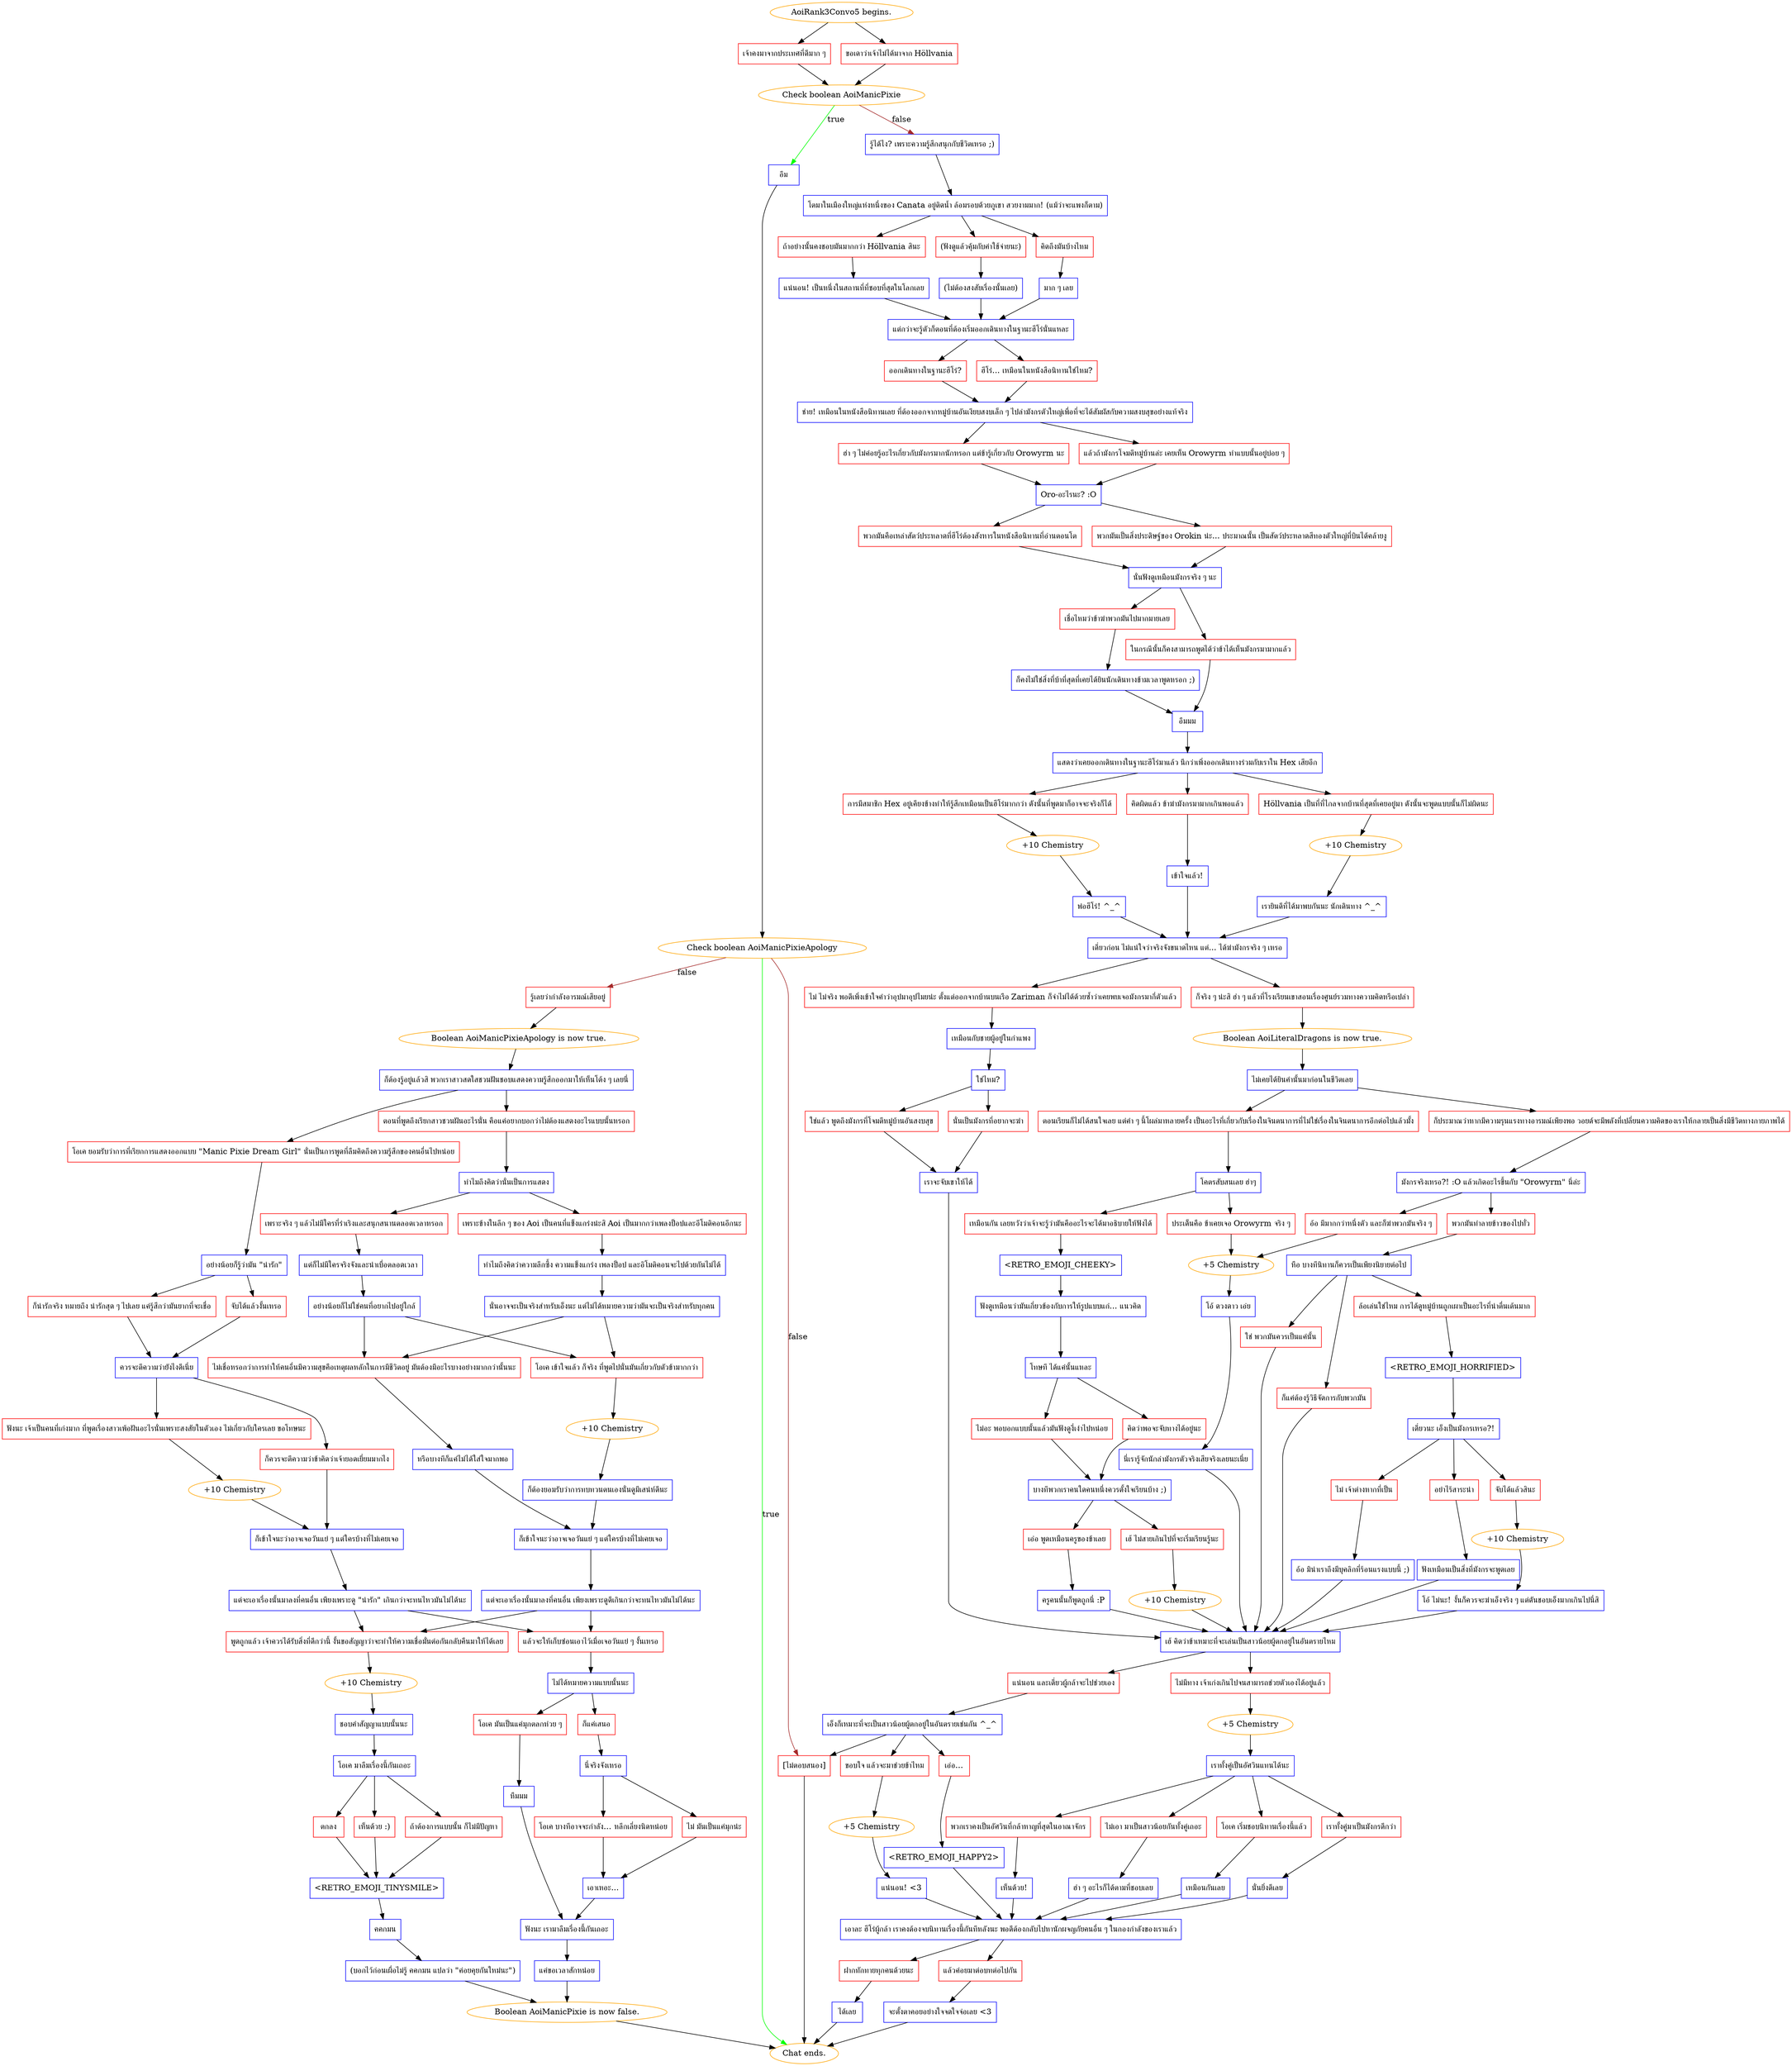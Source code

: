 digraph {
	"AoiRank3Convo5 begins." [color=orange];
		"AoiRank3Convo5 begins." -> j2365496726;
		"AoiRank3Convo5 begins." -> j1368398353;
	j2365496726 [label="เจ้าคงมาจากประเทศที่ดีมาก ๆ",shape=box,color=red];
		j2365496726 -> j2671432348;
	j1368398353 [label="ขอเดาว่าเจ้าไม่ได้มาจาก Höllvania",shape=box,color=red];
		j1368398353 -> j2671432348;
	j2671432348 [label="Check boolean AoiManicPixie",color=orange];
		j2671432348 -> j2543973180 [label=true,color=green];
		j2671432348 -> j1253786709 [label=false,color=brown];
	j2543973180 [label="อืม",shape=box,color=blue];
		j2543973180 -> j2415931465;
	j1253786709 [label="รู้ได้ไง? เพราะความรู้สึกสนุกกับชีวิตเหรอ ;)",shape=box,color=blue];
		j1253786709 -> j2155818255;
	j2415931465 [label="Check boolean AoiManicPixieApology",color=orange];
		j2415931465 -> "Chat ends." [label=true,color=green];
		j2415931465 -> j2496582510 [label=false,color=brown];
		j2415931465 -> j186718899 [label=false,color=brown];
	j2155818255 [label="โตมาในเมืองใหญ่แห่งหนึ่งของ Canata อยู่ติดน้ำ ล้อมรอบด้วยภูเขา สวยงามมาก! (แม้ว่าจะแพงก็ตาม)",shape=box,color=blue];
		j2155818255 -> j4242677629;
		j2155818255 -> j268461632;
		j2155818255 -> j479059207;
	"Chat ends." [color=orange];
	j2496582510 [label="รู้เลยว่ากำลังอารมณ์เสียอยู่",shape=box,color=red];
		j2496582510 -> j1961801107;
	j186718899 [label="[ไม่ตอบสนอง]",shape=box,color=red];
		j186718899 -> "Chat ends.";
	j4242677629 [label="คิดถึงมันบ้างไหม",shape=box,color=red];
		j4242677629 -> j4000281440;
	j268461632 [label="ถ้าอย่างนั้นคงชอบมันมากกว่า Höllvania สินะ",shape=box,color=red];
		j268461632 -> j1135700838;
	j479059207 [label="(ฟังดูแล้วคุ้มกับค่าใช้จ่ายนะ)",shape=box,color=red];
		j479059207 -> j1487133638;
	j1961801107 [label="Boolean AoiManicPixieApology is now true.",color=orange];
		j1961801107 -> j720092190;
	j4000281440 [label="มาก ๆ เลย",shape=box,color=blue];
		j4000281440 -> j4222839751;
	j1135700838 [label="แน่นอน! เป็นหนึ่งในสถานที่ที่ชอบที่สุดในโลกเลย",shape=box,color=blue];
		j1135700838 -> j4222839751;
	j1487133638 [label="(ไม่ต้องสงสัยเรื่องนั้นเลย)",shape=box,color=blue];
		j1487133638 -> j4222839751;
	j720092190 [label="ก็ต้องรู้อยู่แล้วสิ พวกเราสาวสดใสชวนฝันชอบแสดงความรู้สึกออกมาให้เห็นโต้ง ๆ เลยนี่",shape=box,color=blue];
		j720092190 -> j3362152462;
		j720092190 -> j3886201065;
	j4222839751 [label="แต่กว่าจะรู้ตัวก็ตอนที่ต้องเริ่มออกเดินทางในฐานะฮีโร่นั่นแหละ",shape=box,color=blue];
		j4222839751 -> j381063011;
		j4222839751 -> j3536307957;
	j3362152462 [label="โอเค ยอมรับว่าการที่เรียกการแสดงออกแบบ \"Manic Pixie Dream Girl\" นั่นเป็นการพูดที่ลืมคิดถึงความรู้สึกของคนอื่นไปหน่อย",shape=box,color=red];
		j3362152462 -> j634038848;
	j3886201065 [label="ตอนที่พูดถึงเรียกสาวชวนฝันอะไรนั่น คือแค่อยากบอกว่าไม่ต้องแสดงอะไรแบบนั้นหรอก",shape=box,color=red];
		j3886201065 -> j3514920255;
	j381063011 [label="ออกเดินทางในฐานะฮีโร่?",shape=box,color=red];
		j381063011 -> j389735685;
	j3536307957 [label="ฮีโร่... เหมือนในหนังสือนิทานใช่ไหม?",shape=box,color=red];
		j3536307957 -> j389735685;
	j634038848 [label="อย่างน้อยก็รู้ว่ามัน \"น่ารัก\"",shape=box,color=blue];
		j634038848 -> j118972096;
		j634038848 -> j4247602732;
	j3514920255 [label="ทำไมถึงคิดว่านั่นเป็นการแสดง",shape=box,color=blue];
		j3514920255 -> j3567945384;
		j3514920255 -> j2654058761;
	j389735685 [label="ช่าย! เหมือนในหนังสือนิทานเลย ที่ต้องออกจากหมู่บ้านอันเงียบสงบเล็ก ๆ ไปล่ามังกรตัวใหญ่เพื่อที่จะได้สัมผัสกับความสงบสุขอย่างแท้จริง",shape=box,color=blue];
		j389735685 -> j1530428351;
		j389735685 -> j3226042220;
	j118972096 [label="ก็น่ารักจริง หมายถึง น่ารักสุด ๆ ไปเลย แค่รู้สึกว่ามันยากที่จะเชื่อ",shape=box,color=red];
		j118972096 -> j3943311273;
	j4247602732 [label="จับได้แล้วงั้นเหรอ",shape=box,color=red];
		j4247602732 -> j3943311273;
	j3567945384 [label="เพราะจริง ๆ แล้วไม่มีใครที่ร่าเริงและสนุกสนานตลอดเวลาหรอก",shape=box,color=red];
		j3567945384 -> j3150861087;
	j2654058761 [label="เพราะข้างในลึก ๆ ของ Aoi เป็นคนที่แข็งแกร่งน่ะสิ Aoi เป็นมากกว่าเพลงป็อปและอีโมติคอนอีกนะ",shape=box,color=red];
		j2654058761 -> j2257728880;
	j1530428351 [label="ฮ่า ๆ ไม่ค่อยรู้อะไรเกี่ยวกับมังกรมากนักหรอก แต่ข้ารู้เกี่ยวกับ Orowyrm นะ",shape=box,color=red];
		j1530428351 -> j3568040019;
	j3226042220 [label="แล้วถ้ามังกรโจมตีหมู่บ้านล่ะ เคยเห็น Orowyrm ทำแบบนั้นอยู่บ่อย ๆ",shape=box,color=red];
		j3226042220 -> j3568040019;
	j3943311273 [label="ควรจะตีความว่ายังไงดีเนี่ย",shape=box,color=blue];
		j3943311273 -> j1795502339;
		j3943311273 -> j2740866087;
	j3150861087 [label="แต่ก็ไม่มีใครจริงจังและน่าเบื่อตลอดเวลา",shape=box,color=blue];
		j3150861087 -> j3438521186;
	j2257728880 [label="ทำไมถึงคิดว่าความลึกซึ้ง ความแข็งแกร่ง เพลงป็อป และอิโมติคอนจะไปด้วยกันไม่ได้",shape=box,color=blue];
		j2257728880 -> j1649603191;
	j3568040019 [label="Oro-อะไรนะ? :O",shape=box,color=blue];
		j3568040019 -> j3150567459;
		j3568040019 -> j3139136856;
	j1795502339 [label="ฟังนะ เจ้าเป็นคนที่เก่งมาก ที่พูดเรื่องสาวเพ้อฝันอะไรนั่นเพราะสงสัยในตัวเอง ไม่เกี่ยวกับใครเลย ขอโทษนะ",shape=box,color=red];
		j1795502339 -> j3532834032;
	j2740866087 [label="ก็ควรจะตีความว่าข้าคิดว่าเจ้ายอดเยี่ยมมากไง",shape=box,color=red];
		j2740866087 -> j985879328;
	j3438521186 [label="อย่างน้อยก็ไม่ใช่คนที่อยากไปอยู่ใกล้",shape=box,color=blue];
		j3438521186 -> j3571731709;
		j3438521186 -> j2580391032;
	j1649603191 [label="นั่นอาจจะเป็นจริงสำหรับเอ็งนะ แต่ไม่ได้หมายความว่ามันจะเป็นจริงสำหรับทุกคน",shape=box,color=blue];
		j1649603191 -> j2580391032;
		j1649603191 -> j3571731709;
	j3150567459 [label="พวกมันคือเหล่าสัตว์ประหลาดที่ฮีโร่ต้องสังหารในหนังสือนิทานที่อ่านตอนโต",shape=box,color=red];
		j3150567459 -> j3188523673;
	j3139136856 [label="พวกมันเป็นสิ่งประดิษฐ์ของ Orokin น่ะ... ประมาณนั้น เป็นสัตว์ประหลาดสีทองตัวใหญ่ที่บินได้คล้ายงู",shape=box,color=red];
		j3139136856 -> j3188523673;
	j3532834032 [label="+10 Chemistry",color=orange];
		j3532834032 -> j985879328;
	j985879328 [label="ก็เข้าใจนะว่าอาจเจอวันแย่ ๆ แต่ใครบ้างที่ไม่เคยเจอ",shape=box,color=blue];
		j985879328 -> j2383937027;
	j3571731709 [label="ไม่เชื่อหรอกว่าการทำให้คนอื่นมีความสุขคือเหตุผลหลักในการมีชีวิตอยู่ มันต้องมีอะไรบางอย่างมากกว่านั้นนะ",shape=box,color=red];
		j3571731709 -> j25817302;
	j2580391032 [label="โอเค เข้าใจแล้ว ก็จริง ที่พูดไปนั่นมันเกี่ยวกับตัวข้ามากกว่า",shape=box,color=red];
		j2580391032 -> j2577815506;
	j3188523673 [label="นั่นฟังดูเหมือนมังกรจริง ๆ นะ",shape=box,color=blue];
		j3188523673 -> j989098170;
		j3188523673 -> j218831431;
	j2383937027 [label="แต่จะเอาเรื่องนั้นมาลงที่คนอื่น เพียงเพราะดู \"น่ารัก\" เกินกว่าจะทนไหวมันไม่ได้นะ",shape=box,color=blue];
		j2383937027 -> j1793712163;
		j2383937027 -> j2906364611;
	j25817302 [label="หรือบางทีก็แค่ไม่ได้ใส่ใจมากพอ",shape=box,color=blue];
		j25817302 -> j3280878214;
	j2577815506 [label="+10 Chemistry",color=orange];
		j2577815506 -> j2720468757;
	j989098170 [label="เชื่อไหมว่าข้าฆ่าพวกมันไปมากมายเลย",shape=box,color=red];
		j989098170 -> j184566468;
	j218831431 [label="ในกรณีนั้นก็คงสามารถพูดได้ว่าข้าได้เห็นมังกรมามากแล้ว",shape=box,color=red];
		j218831431 -> j2106989840;
	j1793712163 [label="พูดถูกแล้ว เจ้าควรได้รับสิ่งที่ดีกว่านี้ งั้นขอสัญญาว่าจะทำให้ความเชื่อมั่นต่อกันกลับคืนมาให้ได้เลย",shape=box,color=red];
		j1793712163 -> j1016730053;
	j2906364611 [label="แล้วจะให้เก็บซ่อนเอาไว้เมื่อเจอวันแย่ ๆ งั้นเหรอ",shape=box,color=red];
		j2906364611 -> j2537825439;
	j3280878214 [label="ก็เข้าใจนะว่าอาจเจอวันแย่ ๆ แต่ใครบ้างที่ไม่เคยเจอ",shape=box,color=blue];
		j3280878214 -> j2215820566;
	j2720468757 [label="ก็ต้องยอมรับว่าการทบทวนตนเองนั่นดูมีเสน่ห์ดีนะ",shape=box,color=blue];
		j2720468757 -> j3280878214;
	j184566468 [label="ก็คงไม่ใช่สิ่งที่บ้าที่สุดที่เคยได้ยินนักเดินทางข้ามเวลาพูดหรอก ;)",shape=box,color=blue];
		j184566468 -> j2106989840;
	j2106989840 [label="อืมมม",shape=box,color=blue];
		j2106989840 -> j2275768799;
	j1016730053 [label="+10 Chemistry",color=orange];
		j1016730053 -> j3010487549;
	j2537825439 [label="ไม่ได้หมายความแบบนั้นนะ",shape=box,color=blue];
		j2537825439 -> j2312387664;
		j2537825439 -> j2560157822;
	j2215820566 [label="แต่จะเอาเรื่องนั้นมาลงที่คนอื่น เพียงเพราะดูดีเกินกว่าจะทนไหวมันไม่ได้นะ",shape=box,color=blue];
		j2215820566 -> j1793712163;
		j2215820566 -> j2906364611;
	j2275768799 [label="แสดงว่าเคยออกเดินทางในฐานะฮีโร่มาแล้ว นึกว่าเพิ่งออกเดินทางร่วมกับเราใน Hex เสียอีก",shape=box,color=blue];
		j2275768799 -> j3066198997;
		j2275768799 -> j2586390914;
		j2275768799 -> j928008578;
	j3010487549 [label="ชอบคำสัญญาแบบนั้นนะ",shape=box,color=blue];
		j3010487549 -> j4059671150;
	j2312387664 [label="ก็แค่เสนอ",shape=box,color=red];
		j2312387664 -> j3069540624;
	j2560157822 [label="โอเค มันเป็นแค่มุกตลกห่วย ๆ",shape=box,color=red];
		j2560157822 -> j250136862;
	j3066198997 [label="Höllvania เป็นที่ที่ไกลจากบ้านที่สุดที่เคยอยู่มา ดังนั้นจะพูดแบบนั้นก็ไม่ผิดนะ",shape=box,color=red];
		j3066198997 -> j1706956964;
	j2586390914 [label="การมีสมาชิก Hex อยู่เคียงข้างทำให้รู้สึกเหมือนเป็นฮีโร่มากกว่า ดังนั้นที่พูดมาก็อาจจะจริงก็ได้",shape=box,color=red];
		j2586390914 -> j1403317534;
	j928008578 [label="คิดผิดแล้ว ข้าฆ่ามังกรมามากเกินพอแล้ว",shape=box,color=red];
		j928008578 -> j2749353600;
	j4059671150 [label="โอเค มาลืมเรื่องนี้กันเถอะ",shape=box,color=blue];
		j4059671150 -> j1281953400;
		j4059671150 -> j2787097002;
		j4059671150 -> j4141663225;
	j3069540624 [label="นี่จริงจังเหรอ",shape=box,color=blue];
		j3069540624 -> j486473018;
		j3069540624 -> j2045292800;
	j250136862 [label="หืมมม",shape=box,color=blue];
		j250136862 -> j3312642909;
	j1706956964 [label="+10 Chemistry",color=orange];
		j1706956964 -> j1963935211;
	j1403317534 [label="+10 Chemistry",color=orange];
		j1403317534 -> j3663573248;
	j2749353600 [label="เข้าใจแล้ว!",shape=box,color=blue];
		j2749353600 -> j875477215;
	j1281953400 [label="ตกลง",shape=box,color=red];
		j1281953400 -> j168365388;
	j2787097002 [label="เห็นด้วย :)",shape=box,color=red];
		j2787097002 -> j168365388;
	j4141663225 [label="ถ้าต้องการแบบนั้น ก็ไม่มีปัญหา",shape=box,color=red];
		j4141663225 -> j168365388;
	j486473018 [label="โอเค บางทีอาจจะกำลัง… หลีกเลี่ยงนิดหน่อย",shape=box,color=red];
		j486473018 -> j1509229605;
	j2045292800 [label="ไม่ มันเป็นแค่มุกน่ะ",shape=box,color=red];
		j2045292800 -> j1509229605;
	j3312642909 [label="ฟังนะ เรามาลืมเรื่องนี้กันเถอะ",shape=box,color=blue];
		j3312642909 -> j2297762073;
	j1963935211 [label="เรายินดีที่ได้มาพบกันนะ นักเดินทาง ^_^",shape=box,color=blue];
		j1963935211 -> j875477215;
	j3663573248 [label="พ่อฮีโร่! ^_^",shape=box,color=blue];
		j3663573248 -> j875477215;
	j875477215 [label="เดี๋ยวก่อน ไม่แน่ใจว่าจริงจังขนาดไหน แต่... ได้ฆ่ามังกรจริง ๆ เหรอ",shape=box,color=blue];
		j875477215 -> j3604511328;
		j875477215 -> j1074495168;
	j168365388 [label="<RETRO_EMOJI_TINYSMILE>",shape=box,color=blue];
		j168365388 -> j1249010196;
	j1509229605 [label="เอาเหอะ...",shape=box,color=blue];
		j1509229605 -> j3312642909;
	j2297762073 [label="แค่ขอเวลาสักหน่อย",shape=box,color=blue];
		j2297762073 -> j2477397060;
	j3604511328 [label="ก็จริง ๆ น่ะสิ ฮ่า ๆ แล้วที่โรงเรียนเขาสอนเรื่องศูนย์รวมทางความคิดหรือเปล่า",shape=box,color=red];
		j3604511328 -> j1324505265;
	j1074495168 [label="ไม่ ไม่จริง พอดีเพิ่งเข้าใจคำว่าอุปมาอุปไมยน่ะ ตั้งแต่ออกจากบ้านบนเรือ Zariman ก็จำไม่ได้ด้วยซ้ำว่าเคยพบเจอมังกรมากี่ตัวแล้ว",shape=box,color=red];
		j1074495168 -> j2871967864;
	j1249010196 [label="คคกมน",shape=box,color=blue];
		j1249010196 -> j139605584;
	j2477397060 [label="Boolean AoiManicPixie is now false.",color=orange];
		j2477397060 -> "Chat ends.";
	j1324505265 [label="Boolean AoiLiteralDragons is now true.",color=orange];
		j1324505265 -> j2923031565;
	j2871967864 [label="เหมือนกับชายผู้อยู่ในกำแพง",shape=box,color=blue];
		j2871967864 -> j4244639186;
	j139605584 [label="(บอกไว้ก่อนเผื่อไม่รู้ คคกมน แปลว่า \"ค่อยคุยกันใหม่นะ\")",shape=box,color=blue];
		j139605584 -> j2477397060;
	j2923031565 [label="ไม่เคยได้ยินคำนั้นมาก่อนในชีวิตเลย",shape=box,color=blue];
		j2923031565 -> j1614680546;
		j2923031565 -> j693732030;
	j4244639186 [label="ใช่ไหม?",shape=box,color=blue];
		j4244639186 -> j312223016;
		j4244639186 -> j1522518145;
	j1614680546 [label="ตอนเรียนก็ไม่ได้สนใจเลย แต่คำ ๆ นี้โผล่มาหลายครั้ง เป็นอะไรที่เกี่ยวกับเรื่องในจินตนาการที่ไม่ใช่เรื่องในจินตนาการอีกต่อไปแล้วมั้ง",shape=box,color=red];
		j1614680546 -> j1304784137;
	j693732030 [label="ก็ประมาณว่าหากมีความรุนแรงทางอารมณ์เพียงพอ วอยด์จะมีพลังที่เปลี่ยนความคิดของเราให้กลายเป็นสิ่งมีชีวิตทางกายภาพได้",shape=box,color=red];
		j693732030 -> j3638808659;
	j312223016 [label="ใช่แล้ว พูดถึงมังกรที่โจมตีหมู่บ้านอันสงบสุข",shape=box,color=red];
		j312223016 -> j1450733254;
	j1522518145 [label="นั่นเป็นมังกรที่อยากจะฆ่า",shape=box,color=red];
		j1522518145 -> j1450733254;
	j1304784137 [label="โคตรสับสนเลย ฮ่าๆ",shape=box,color=blue];
		j1304784137 -> j2403414633;
		j1304784137 -> j575629530;
	j3638808659 [label="มังกรจริงเหรอ?! :O แล้วเกิดอะไรขึ้นกับ \"Orowyrm\" นี่ล่ะ",shape=box,color=blue];
		j3638808659 -> j1562811381;
		j3638808659 -> j3762887669;
	j1450733254 [label="เราจะจับเขาให้ได้",shape=box,color=blue];
		j1450733254 -> j2386441597;
	j2403414633 [label="เหมือนกัน เลยหวังว่าเจ้าจะรู้ว่ามันคืออะไรจะได้มาอธิบายให้ฟังได้",shape=box,color=red];
		j2403414633 -> j3333066914;
	j575629530 [label="ประเด็นคือ ข้าเคยเจอ Orowyrm จริง ๆ",shape=box,color=red];
		j575629530 -> j3480448737;
	j1562811381 [label="อ้อ มีมากกว่าหนึ่งตัว และก็ฆ่าพวกมันจริง ๆ",shape=box,color=red];
		j1562811381 -> j3480448737;
	j3762887669 [label="พวกมันทำลายข้าวของไปทั่ว",shape=box,color=red];
		j3762887669 -> j2641500023;
	j2386441597 [label="เฮ้ คิดว่าข้าเหมาะที่จะเล่นเป็นสาวน้อยผู้ตกอยู่ในอันตรายไหม",shape=box,color=blue];
		j2386441597 -> j3045933166;
		j2386441597 -> j3027718967;
	j3333066914 [label="<RETRO_EMOJI_CHEEKY>",shape=box,color=blue];
		j3333066914 -> j3472855606;
	j3480448737 [label="+5 Chemistry",color=orange];
		j3480448737 -> j3643804166;
	j2641500023 [label="หือ บางทีนิทานก็ควรเป็นเพียงนิยายต่อไป",shape=box,color=blue];
		j2641500023 -> j692340700;
		j2641500023 -> j3685514924;
		j2641500023 -> j2262984583;
	j3045933166 [label="แน่นอน และเดี๋ยวผู้กล้าจะไปช่วยเอง",shape=box,color=red];
		j3045933166 -> j212688951;
	j3027718967 [label="ไม่มีทาง เจ้าเก่งเกินไปจนสามารถช่วยตัวเองได้อยู่แล้ว",shape=box,color=red];
		j3027718967 -> j3067496271;
	j3472855606 [label="ฟังดูเหมือนว่ามันเกี่ยวข้องกับการให้รูปแบบแก่... แนวคิด",shape=box,color=blue];
		j3472855606 -> j3673900986;
	j3643804166 [label="โอ้ ดวงดาว เอ๋ย",shape=box,color=blue];
		j3643804166 -> j558945689;
	j692340700 [label="ใช่ พวกมันควรเป็นแค่นั้น",shape=box,color=red];
		j692340700 -> j2386441597;
	j3685514924 [label="ก็แค่ต้องรู้วิธีจัดการกับพวกมัน",shape=box,color=red];
		j3685514924 -> j2386441597;
	j2262984583 [label="ล้อเล่นใช่ไหม การได้ดูหมู่บ้านถูกเผาเป็นอะไรที่น่าตื่นเต้นมาก",shape=box,color=red];
		j2262984583 -> j3086352217;
	j212688951 [label="เอ็งก็เหมาะที่จะเป็นสาวน้อยผู้ตกอยู่ในอันตรายเช่นกัน ^_^",shape=box,color=blue];
		j212688951 -> j59122050;
		j212688951 -> j925585559;
		j212688951 -> j186718899;
	j3067496271 [label="+5 Chemistry",color=orange];
		j3067496271 -> j2901791336;
	j3673900986 [label="โทษที ได้แค่นั้นแหละ",shape=box,color=blue];
		j3673900986 -> j4067910304;
		j3673900986 -> j185416944;
	j558945689 [label="นี่เรารู้จักนักล่ามังกรตัวจริงเสียจริงเลยนะเนี่ย",shape=box,color=blue];
		j558945689 -> j2386441597;
	j3086352217 [label="<RETRO_EMOJI_HORRIFIED>",shape=box,color=blue];
		j3086352217 -> j318927845;
	j59122050 [label="ขอบใจ แล้วจะมาช่วยข้าไหม",shape=box,color=red];
		j59122050 -> j1899789840;
	j925585559 [label="เอ่อ…",shape=box,color=red];
		j925585559 -> j2730867570;
	j2901791336 [label="เราทั้งคู่เป็นอัศวินแทนได้นะ",shape=box,color=blue];
		j2901791336 -> j533873732;
		j2901791336 -> j633272063;
		j2901791336 -> j1122979289;
		j2901791336 -> j434195129;
	j4067910304 [label="คิดว่าพอจะจับทางได้อยู่นะ",shape=box,color=red];
		j4067910304 -> j3748017327;
	j185416944 [label="ไม่อะ พอบอกแบบนั้นแล้วมันฟังดูงี่เง่าไปหน่อย",shape=box,color=red];
		j185416944 -> j3748017327;
	j318927845 [label="เดี๋ยวนะ เอ็งเป็นมังกรเหรอ?!",shape=box,color=blue];
		j318927845 -> j1334160272;
		j318927845 -> j2473959617;
		j318927845 -> j3316608172;
	j1899789840 [label="+5 Chemistry",color=orange];
		j1899789840 -> j2384289313;
	j2730867570 [label="<RETRO_EMOJI_HAPPY2>",shape=box,color=blue];
		j2730867570 -> j159566273;
	j533873732 [label="โอเค เริ่มชอบนิทานเรื่องนี้แล้ว",shape=box,color=red];
		j533873732 -> j1986101890;
	j633272063 [label="เราทั้งคู่มาเป็นมังกรดีกว่า",shape=box,color=red];
		j633272063 -> j436765588;
	j1122979289 [label="พวกเราคงเป็นอัศวินที่กล้าหาญที่สุดในอาณาจักร",shape=box,color=red];
		j1122979289 -> j3755963747;
	j434195129 [label="ไม่เอา มาเป็นสาวน้อยกันทั้งคู่เถอะ",shape=box,color=red];
		j434195129 -> j2280141238;
	j3748017327 [label="บางทีพวกเราคนใดคนหนึ่งควรตั้งใจเรียนบ้าง ;)",shape=box,color=blue];
		j3748017327 -> j4090623351;
		j3748017327 -> j1555755576;
	j1334160272 [label="จับได้แล้วสินะ",shape=box,color=red];
		j1334160272 -> j1472462066;
	j2473959617 [label="ไม่ เจ้าต่างหากที่เป็น",shape=box,color=red];
		j2473959617 -> j3422253433;
	j3316608172 [label="อย่าไร้สาระน่า",shape=box,color=red];
		j3316608172 -> j1683045353;
	j2384289313 [label="แน่นอน! <3",shape=box,color=blue];
		j2384289313 -> j159566273;
	j159566273 [label="เอาละ ฮีโร่ผู้กล้า เราคงต้องจบนิทานเรื่องนี้กันทีหลังนะ พอดีต้องกลับไปหานักผจญภัยคนอื่น ๆ ในกองกำลังของเราแล้ว",shape=box,color=blue];
		j159566273 -> j1464787422;
		j159566273 -> j768303488;
	j1986101890 [label="เหมือนกันเลย",shape=box,color=blue];
		j1986101890 -> j159566273;
	j436765588 [label="นั่นยิ่งดีเลย",shape=box,color=blue];
		j436765588 -> j159566273;
	j3755963747 [label="เห็นด้วย!",shape=box,color=blue];
		j3755963747 -> j159566273;
	j2280141238 [label="ฮ่า ๆ อะไรก็ได้ตามที่ชอบเลย",shape=box,color=blue];
		j2280141238 -> j159566273;
	j4090623351 [label="เฮ้ ไม่สายเกินไปที่จะเริ่มเรียนรู้นะ",shape=box,color=red];
		j4090623351 -> j4250230915;
	j1555755576 [label="เอ่อ พูดเหมือนครูของข้าเลย",shape=box,color=red];
		j1555755576 -> j3678766351;
	j1472462066 [label="+10 Chemistry",color=orange];
		j1472462066 -> j2328447840;
	j3422253433 [label="อ้อ มิน่าเราถึงมีบุคลิกที่ร้อนแรงแบบนี้ ;)",shape=box,color=blue];
		j3422253433 -> j2386441597;
	j1683045353 [label="ฟังเหมือนเป็นสิ่งที่มังกรจะพูดเลย",shape=box,color=blue];
		j1683045353 -> j2386441597;
	j1464787422 [label="ฝากทักทายทุกคนด้วยนะ",shape=box,color=red];
		j1464787422 -> j1031989674;
	j768303488 [label="แล้วค่อยมาต่อบทต่อไปกัน",shape=box,color=red];
		j768303488 -> j10489036;
	j4250230915 [label="+10 Chemistry",color=orange];
		j4250230915 -> j2386441597;
	j3678766351 [label="ครูคนนั้นก็พูดถูกนี่ :P",shape=box,color=blue];
		j3678766351 -> j2386441597;
	j2328447840 [label="โอ้ ไม่นะ! งั้นก็ควรจะฆ่าเอ็งจริง ๆ แต่ดันชอบเอ็งมากเกินไปนี่สิ",shape=box,color=blue];
		j2328447840 -> j2386441597;
	j1031989674 [label="ได้เลย",shape=box,color=blue];
		j1031989674 -> "Chat ends.";
	j10489036 [label="จะตั้งตาคอยอย่างใจจดใจจ่อเลย <3",shape=box,color=blue];
		j10489036 -> "Chat ends.";
}